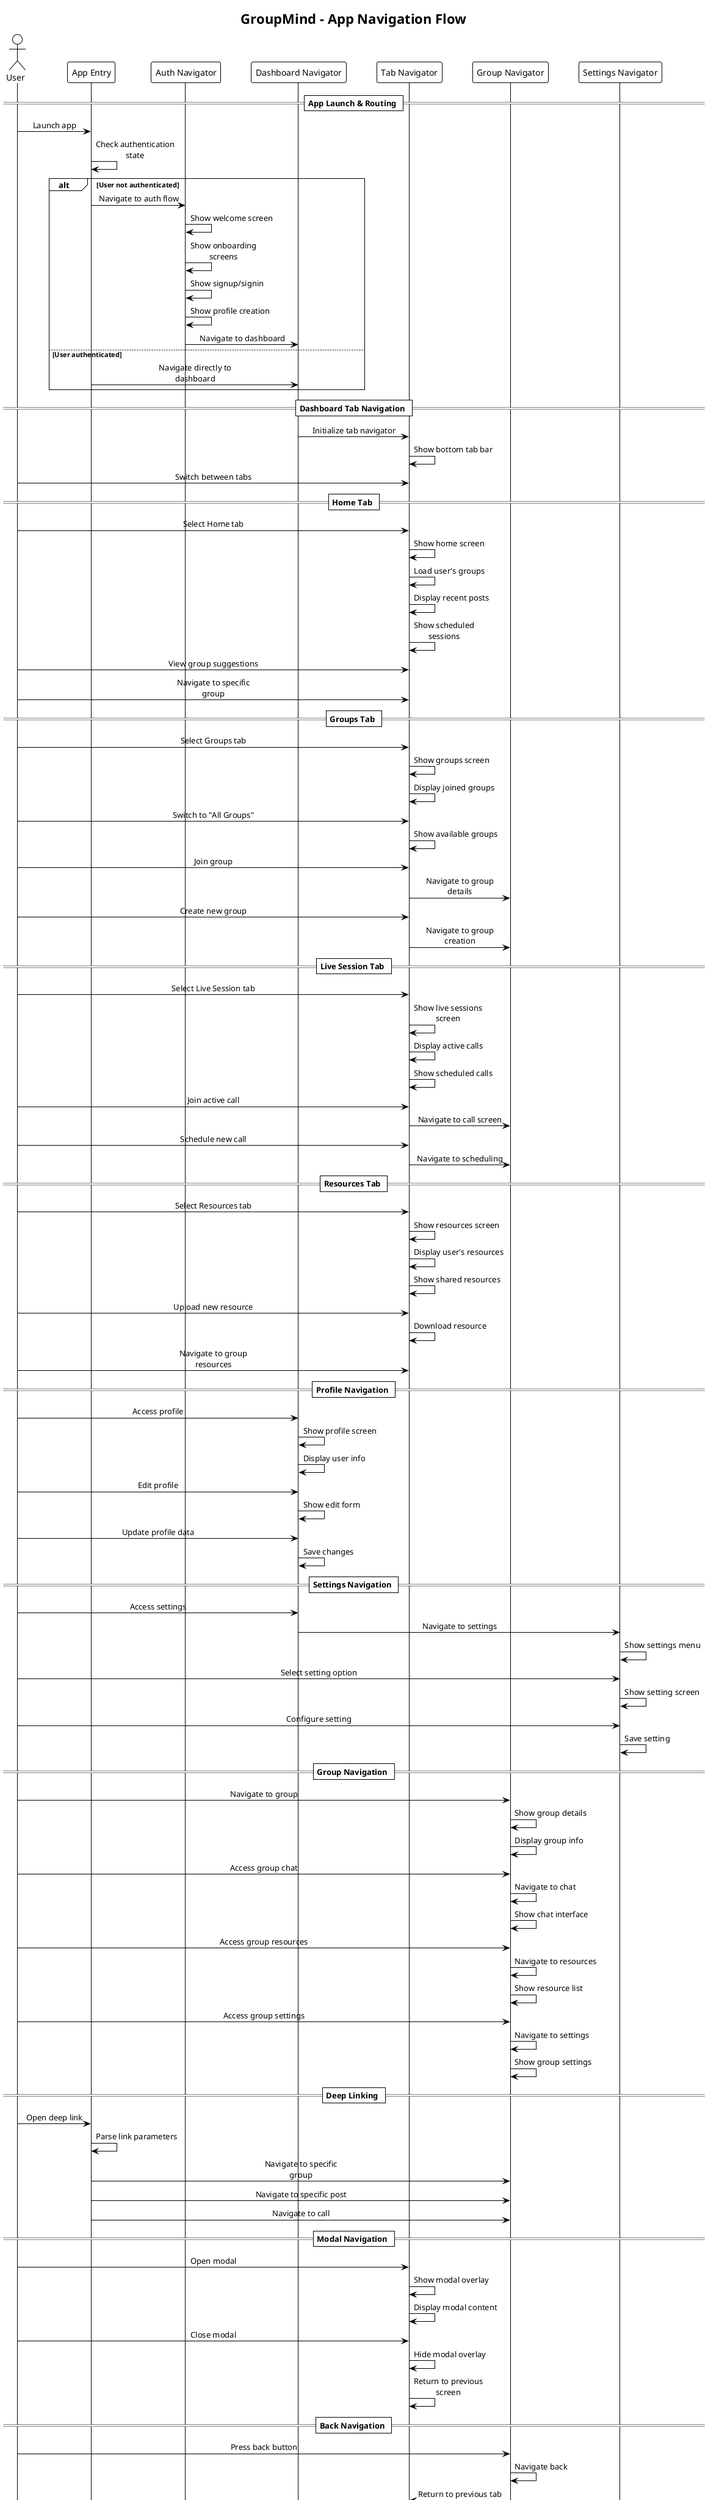 @startuml App Navigation Flow
!theme plain
skinparam maxMessageSize 150
skinparam sequenceMessageAlign center
skinparam ParticipantPadding 20
skinparam BoxPadding 10


title GroupMind - App Navigation Flow

actor User
participant "App Entry" as Entry
participant "Auth Navigator" as Auth
participant "Dashboard Navigator" as Dashboard
participant "Tab Navigator" as Tabs
participant "Group Navigator" as Groups
participant "Settings Navigator" as Settings

== App Launch & Routing ==
User -> Entry: Launch app
Entry -> Entry: Check authentication state
alt User not authenticated
    Entry -> Auth: Navigate to auth flow
    Auth -> Auth: Show welcome screen
    Auth -> Auth: Show onboarding screens
    Auth -> Auth: Show signup/signin
    Auth -> Auth: Show profile creation
    Auth -> Dashboard: Navigate to dashboard
else User authenticated
    Entry -> Dashboard: Navigate directly to dashboard
end

== Dashboard Tab Navigation ==
Dashboard -> Tabs: Initialize tab navigator
Tabs -> Tabs: Show bottom tab bar
User -> Tabs: Switch between tabs

== Home Tab ==
User -> Tabs: Select Home tab
Tabs -> Tabs: Show home screen
Tabs -> Tabs: Load user's groups
Tabs -> Tabs: Display recent posts
Tabs -> Tabs: Show scheduled sessions
User -> Tabs: View group suggestions
User -> Tabs: Navigate to specific group

== Groups Tab ==
User -> Tabs: Select Groups tab
Tabs -> Tabs: Show groups screen
Tabs -> Tabs: Display joined groups
User -> Tabs: Switch to "All Groups"
Tabs -> Tabs: Show available groups
User -> Tabs: Join group
Tabs -> Groups: Navigate to group details
User -> Tabs: Create new group
Tabs -> Groups: Navigate to group creation

== Live Session Tab ==
User -> Tabs: Select Live Session tab
Tabs -> Tabs: Show live sessions screen
Tabs -> Tabs: Display active calls
Tabs -> Tabs: Show scheduled calls
User -> Tabs: Join active call
Tabs -> Groups: Navigate to call screen
User -> Tabs: Schedule new call
Tabs -> Groups: Navigate to scheduling

== Resources Tab ==
User -> Tabs: Select Resources tab
Tabs -> Tabs: Show resources screen
Tabs -> Tabs: Display user's resources
Tabs -> Tabs: Show shared resources
User -> Tabs: Upload new resource
Tabs -> Tabs: Download resource
User -> Tabs: Navigate to group resources

== Profile Navigation ==
User -> Dashboard: Access profile
Dashboard -> Dashboard: Show profile screen
Dashboard -> Dashboard: Display user info
User -> Dashboard: Edit profile
Dashboard -> Dashboard: Show edit form
User -> Dashboard: Update profile data
Dashboard -> Dashboard: Save changes

== Settings Navigation ==
User -> Dashboard: Access settings
Dashboard -> Settings: Navigate to settings
Settings -> Settings: Show settings menu
User -> Settings: Select setting option
Settings -> Settings: Show setting screen
User -> Settings: Configure setting
Settings -> Settings: Save setting

== Group Navigation ==
User -> Groups: Navigate to group
Groups -> Groups: Show group details
Groups -> Groups: Display group info
User -> Groups: Access group chat
Groups -> Groups: Navigate to chat
Groups -> Groups: Show chat interface
User -> Groups: Access group resources
Groups -> Groups: Navigate to resources
Groups -> Groups: Show resource list
User -> Groups: Access group settings
Groups -> Groups: Navigate to settings
Groups -> Groups: Show group settings

== Deep Linking ==
User -> Entry: Open deep link
Entry -> Entry: Parse link parameters
Entry -> Groups: Navigate to specific group
Entry -> Groups: Navigate to specific post
Entry -> Groups: Navigate to call

== Modal Navigation ==
User -> Tabs: Open modal
Tabs -> Tabs: Show modal overlay
Tabs -> Tabs: Display modal content
User -> Tabs: Close modal
Tabs -> Tabs: Hide modal overlay
Tabs -> Tabs: Return to previous screen

== Back Navigation ==
User -> Groups: Press back button
Groups -> Groups: Navigate back
Groups -> Tabs: Return to previous tab
User -> Dashboard: Press back button
Dashboard -> Dashboard: Navigate back
Dashboard -> Auth: Return to auth if needed

== Error Navigation ==
User -> Entry: Encounter error
Entry -> Entry: Show error screen
Entry -> Entry: Provide retry option
User -> Entry: Retry action
Entry -> Entry: Attempt recovery
Entry -> Dashboard: Navigate to safe screen

@enduml 